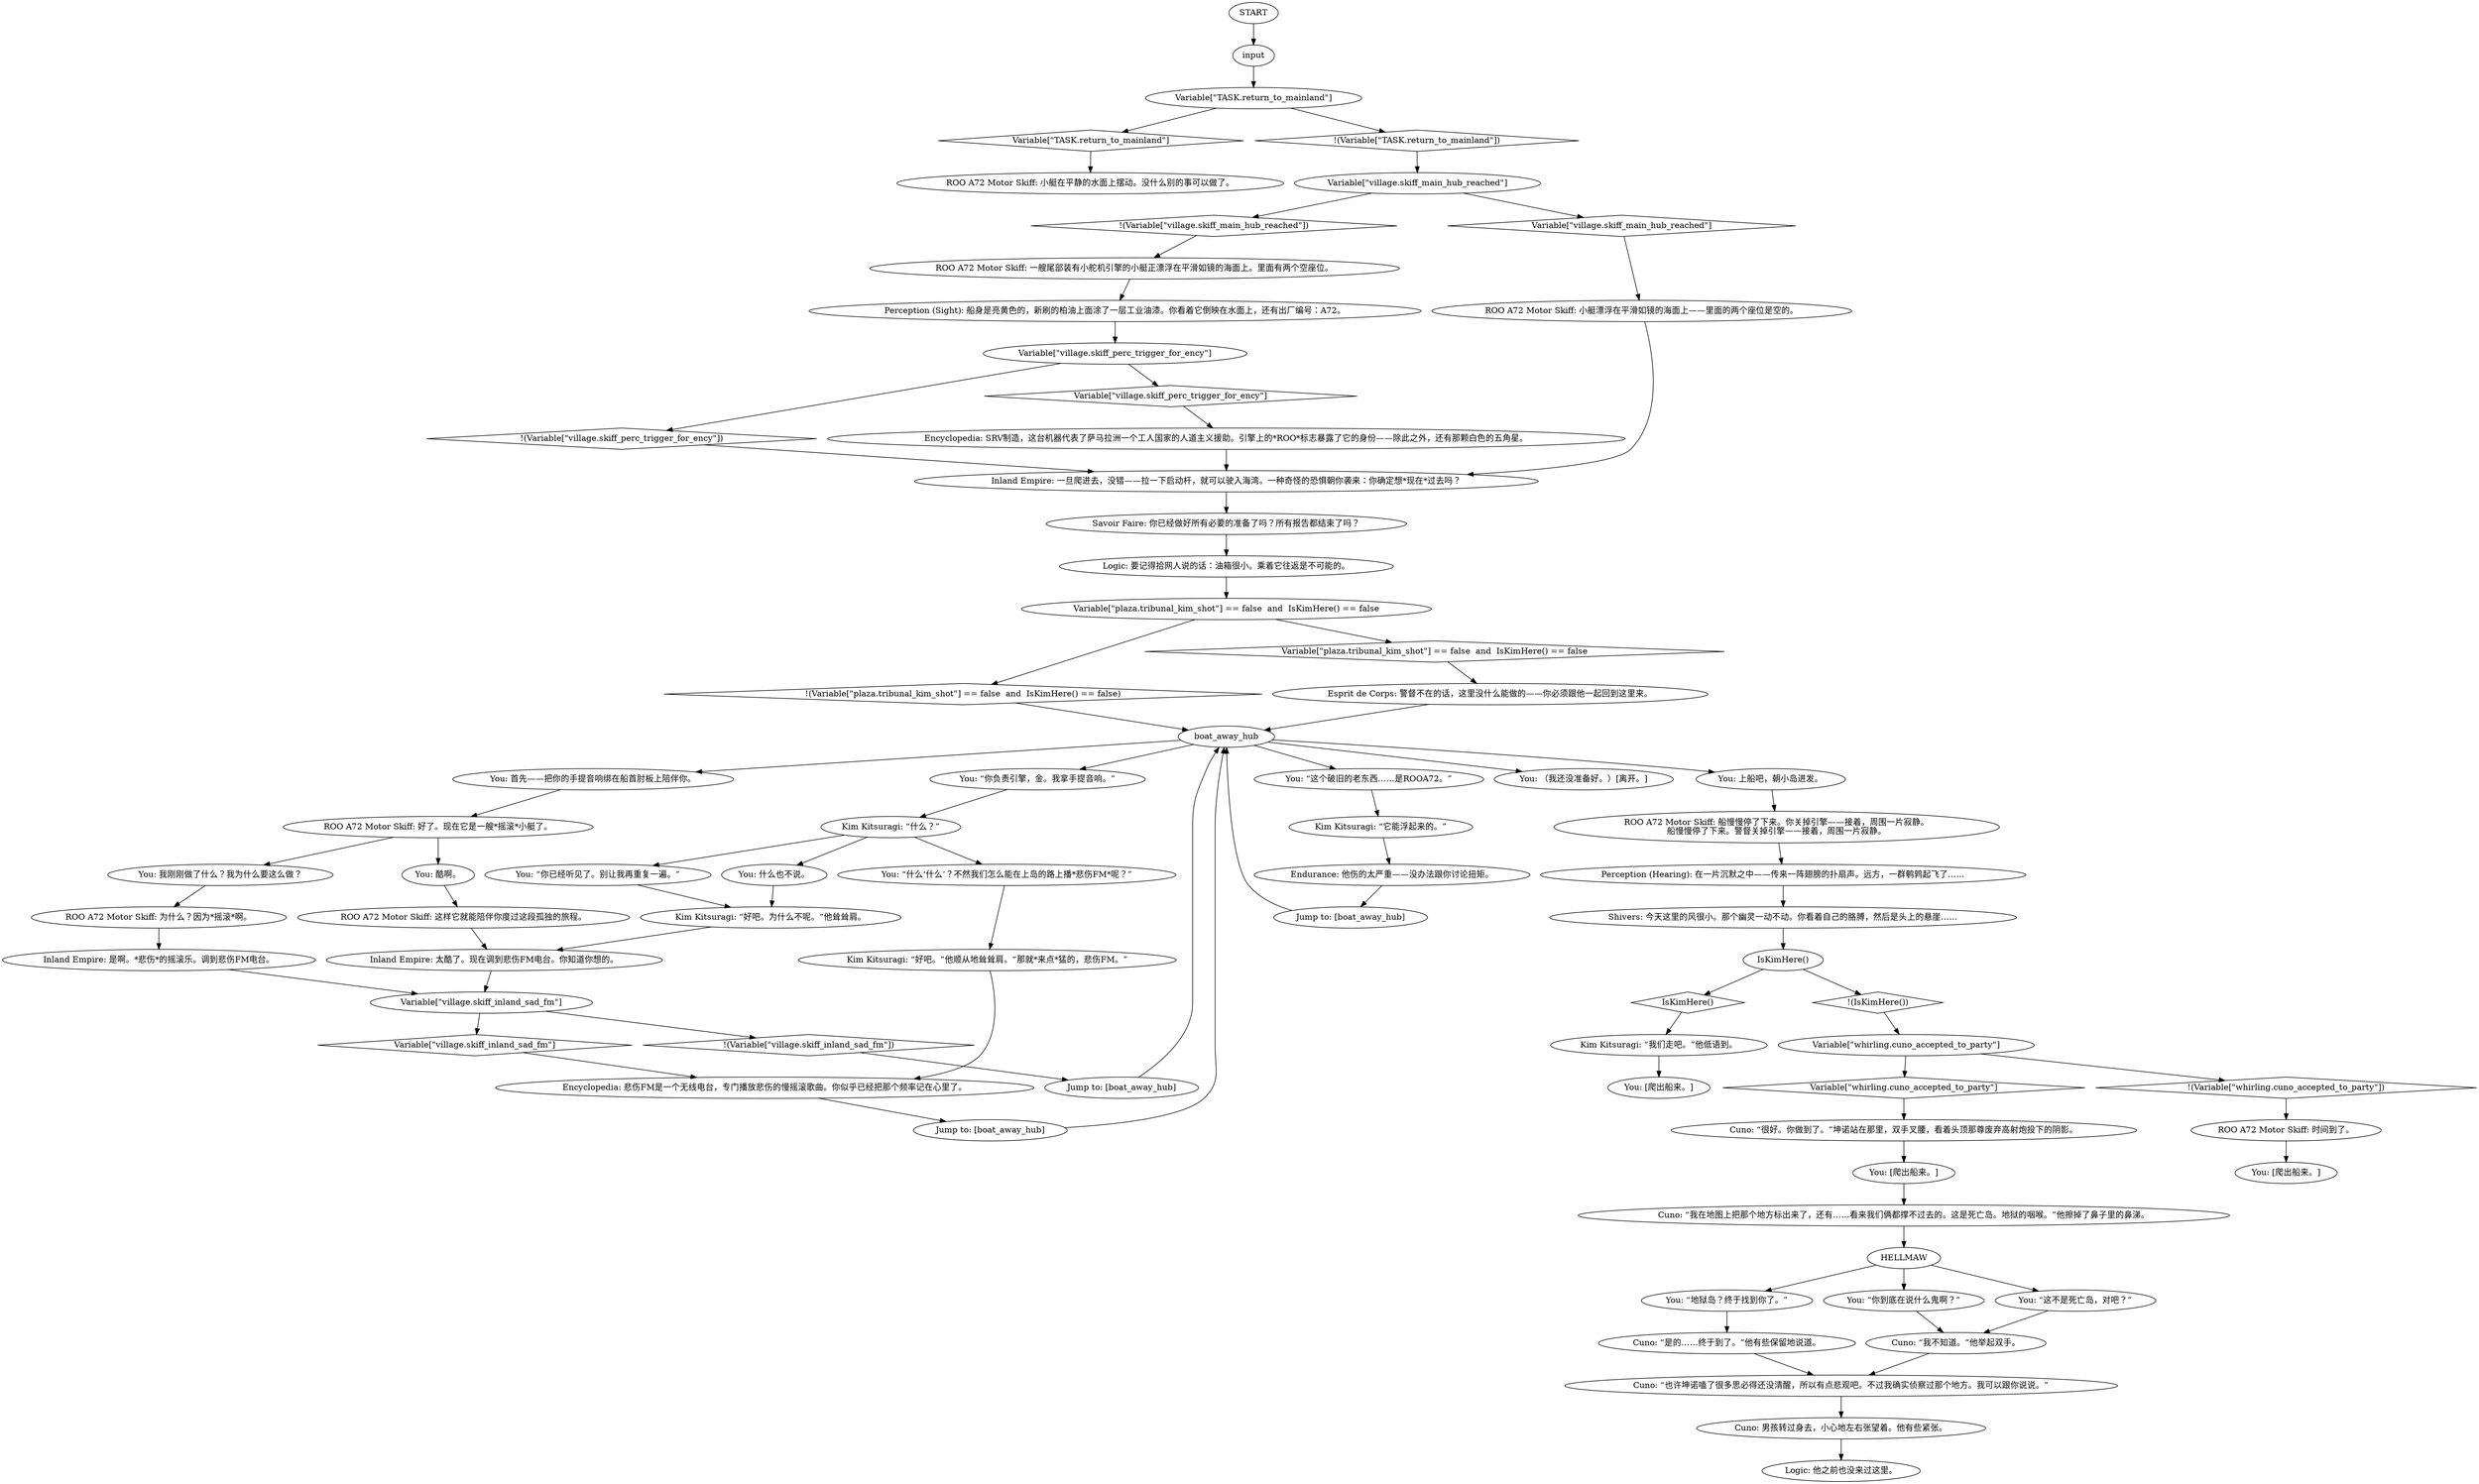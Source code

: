 # VILLAGE / BOAT
# This is the boat you can get from the Net picker. This boat takes you to the Sea Fortress island.VILLAGE ORB / ask boat from netpicker
# ==================================================
digraph G {
	  0 [label="START"];
	  1 [label="input"];
	  2 [label="Cuno: “很好。你做到了。”坤诺站在那里，双手叉腰，看着头顶那尊废弃高射炮投下的阴影。"];
	  3 [label="ROO A72 Motor Skiff: 这样它就能陪伴你度过这段孤独的旅程。"];
	  4 [label="Variable[\"plaza.tribunal_kim_shot\"] == false  and  IsKimHere() == false"];
	  5 [label="Variable[\"plaza.tribunal_kim_shot\"] == false  and  IsKimHere() == false", shape=diamond];
	  6 [label="!(Variable[\"plaza.tribunal_kim_shot\"] == false  and  IsKimHere() == false)", shape=diamond];
	  7 [label="You: 酷啊。"];
	  8 [label="You: “这不是死亡岛，对吧？”"];
	  9 [label="ROO A72 Motor Skiff: 好了。现在它是一艘*摇滚*小艇了。"];
	  10 [label="Variable[\"village.skiff_inland_sad_fm\"]"];
	  11 [label="Variable[\"village.skiff_inland_sad_fm\"]", shape=diamond];
	  12 [label="!(Variable[\"village.skiff_inland_sad_fm\"])", shape=diamond];
	  13 [label="Jump to: [boat_away_hub]"];
	  14 [label="ROO A72 Motor Skiff: 一艘尾部装有小舵机引擎的小艇正漂浮在平滑如镜的海面上。里面有两个空座位。"];
	  15 [label="Variable[\"village.skiff_perc_trigger_for_ency\"]"];
	  16 [label="Variable[\"village.skiff_perc_trigger_for_ency\"]", shape=diamond];
	  17 [label="!(Variable[\"village.skiff_perc_trigger_for_ency\"])", shape=diamond];
	  18 [label="Encyclopedia: SRV制造，这台机器代表了萨马拉洲一个工人国家的人道主义援助。引擎上的*ROO*标志暴露了它的身份——除此之外，还有那颗白色的五角星。"];
	  19 [label="You: （我还没准备好。）[离开。]"];
	  20 [label="Kim Kitsuragi: “什么？”"];
	  21 [label="You: “你到底在说什么鬼啊？”"];
	  22 [label="You: 我刚刚做了什么？我为什么要这么做？"];
	  23 [label="ROO A72 Motor Skiff: 船慢慢停了下来。你关掉引擎——接着，周围一片寂静。\n船慢慢停了下来。警督关掉引擎——接着，周围一片寂静。"];
	  24 [label="Perception (Hearing): 在一片沉默之中——传来一阵翅膀的扑扇声。远方，一群鹌鹑起飞了……"];
	  25 [label="Inland Empire: 是啊。*悲伤*的摇滚乐。调到悲伤FM电台。"];
	  26 [label="Cuno: “我在地图上把那个地方标出来了，还有……看来我们俩都撑不过去的。这是死亡岛。地狱的咽喉。”他擦掉了鼻子里的鼻涕。"];
	  27 [label="Variable[\"TASK.return_to_mainland\"]"];
	  28 [label="Variable[\"TASK.return_to_mainland\"]", shape=diamond];
	  29 [label="!(Variable[\"TASK.return_to_mainland\"])", shape=diamond];
	  30 [label="You: “你已经听见了。别让我再重复一遍。”"];
	  31 [label="You: 什么也不说。"];
	  32 [label="You: 上船吧，朝小岛进发。"];
	  33 [label="Variable[\"village.skiff_main_hub_reached\"]"];
	  34 [label="Variable[\"village.skiff_main_hub_reached\"]", shape=diamond];
	  35 [label="!(Variable[\"village.skiff_main_hub_reached\"])", shape=diamond];
	  36 [label="You: “地狱岛？终于找到你了。”"];
	  37 [label="Logic: 要记得拾网人说的话：油箱很小。乘着它往返是不可能的。"];
	  38 [label="Esprit de Corps: 警督不在的话，这里没什么能做的——你必须跟他一起回到这里来。"];
	  39 [label="Perception (Sight): 船身是亮黄色的，新刷的柏油上面涂了一层工业油漆。你看着它倒映在水面上，还有出厂编号：A72。"];
	  40 [label="Jump to: [boat_away_hub]"];
	  41 [label="Inland Empire: 太酷了。现在调到悲伤FM电台。你知道你想的。"];
	  42 [label="Cuno: “是的……终于到了。”他有些保留地说道。"];
	  43 [label="ROO A72 Motor Skiff: 小艇在平静的水面上摆动。没什么别的事可以做了。"];
	  44 [label="ROO A72 Motor Skiff: 为什么？因为*摇滚*啊。"];
	  45 [label="Inland Empire: 一旦爬进去，没错——拉一下启动杆，就可以驶入海湾。一种奇怪的恐惧朝你袭来：你确定想*现在*过去吗？"];
	  46 [label="You: [爬出船来。]"];
	  47 [label="You: “什么‘什么’？不然我们怎么能在上岛的路上播*悲伤FM*呢？”"];
	  48 [label="Variable[\"whirling.cuno_accepted_to_party\"]"];
	  49 [label="Variable[\"whirling.cuno_accepted_to_party\"]", shape=diamond];
	  50 [label="!(Variable[\"whirling.cuno_accepted_to_party\"])", shape=diamond];
	  51 [label="Encyclopedia: 悲伤FM是一个无线电台，专门播放悲伤的慢摇滚歌曲。你似乎已经把那个频率记在心里了。"];
	  52 [label="You: “你负责引擎，金。我拿手提音响。”"];
	  54 [label="HELLMAW"];
	  55 [label="Kim Kitsuragi: “它能浮起来的。”"];
	  56 [label="Jump to: [boat_away_hub]"];
	  57 [label="Shivers: 今天这里的风很小。那个幽灵一动不动。你看着自己的胳膊，然后是头上的悬崖……"];
	  58 [label="Kim Kitsuragi: “我们走吧。”他低语到。"];
	  59 [label="IsKimHere()"];
	  60 [label="IsKimHere()", shape=diamond];
	  61 [label="!(IsKimHere())", shape=diamond];
	  62 [label="Savoir Faire: 你已经做好所有必要的准备了吗？所有报告都结束了吗？"];
	  63 [label="boat_away_hub"];
	  64 [label="You: “这个破旧的老东西……是ROOA72。”"];
	  65 [label="Kim Kitsuragi: “好吧。”他顺从地耸耸肩。“那就*来点*猛的，悲伤FM。”"];
	  66 [label="Cuno: “也许坤诺嗑了很多思必得还没清醒，所以有点悲观吧。不过我确实侦察过那个地方。我可以跟你说说。”"];
	  67 [label="Cuno: 男孩转过身去，小心地左右张望着。他有些紧张。"];
	  68 [label="Logic: 他之前也没来过这里。"];
	  69 [label="You: 首先——把你的手提音响绑在船首肘板上陪伴你。"];
	  70 [label="You: [爬出船来。]"];
	  71 [label="ROO A72 Motor Skiff: 小艇漂浮在平滑如镜的海面上——里面的两个座位是空的。"];
	  72 [label="You: [爬出船来。]"];
	  73 [label="Endurance: 他伤的太严重——没办法跟你讨论扭矩。"];
	  74 [label="Cuno: “我不知道。”他举起双手。"];
	  75 [label="ROO A72 Motor Skiff: 时间到了。"];
	  76 [label="Kim Kitsuragi: “好吧。为什么不呢。”他耸耸肩。"];
	  0 -> 1
	  1 -> 27
	  2 -> 46
	  3 -> 41
	  4 -> 5
	  4 -> 6
	  5 -> 38
	  6 -> 63
	  7 -> 3
	  8 -> 74
	  9 -> 22
	  9 -> 7
	  10 -> 11
	  10 -> 12
	  11 -> 51
	  12 -> 13
	  13 -> 63
	  14 -> 39
	  15 -> 16
	  15 -> 17
	  16 -> 18
	  17 -> 45
	  18 -> 45
	  20 -> 31
	  20 -> 30
	  20 -> 47
	  21 -> 74
	  22 -> 44
	  23 -> 24
	  24 -> 57
	  25 -> 10
	  26 -> 54
	  27 -> 28
	  27 -> 29
	  28 -> 43
	  29 -> 33
	  30 -> 76
	  31 -> 76
	  32 -> 23
	  33 -> 34
	  33 -> 35
	  34 -> 71
	  35 -> 14
	  36 -> 42
	  37 -> 4
	  38 -> 63
	  39 -> 15
	  40 -> 63
	  41 -> 10
	  42 -> 66
	  44 -> 25
	  45 -> 62
	  46 -> 26
	  47 -> 65
	  48 -> 49
	  48 -> 50
	  49 -> 2
	  50 -> 75
	  51 -> 40
	  52 -> 20
	  54 -> 8
	  54 -> 36
	  54 -> 21
	  55 -> 73
	  56 -> 63
	  57 -> 59
	  58 -> 70
	  59 -> 60
	  59 -> 61
	  60 -> 58
	  61 -> 48
	  62 -> 37
	  63 -> 64
	  63 -> 32
	  63 -> 69
	  63 -> 19
	  63 -> 52
	  64 -> 55
	  65 -> 51
	  66 -> 67
	  67 -> 68
	  69 -> 9
	  71 -> 45
	  73 -> 56
	  74 -> 66
	  75 -> 72
	  76 -> 41
}

